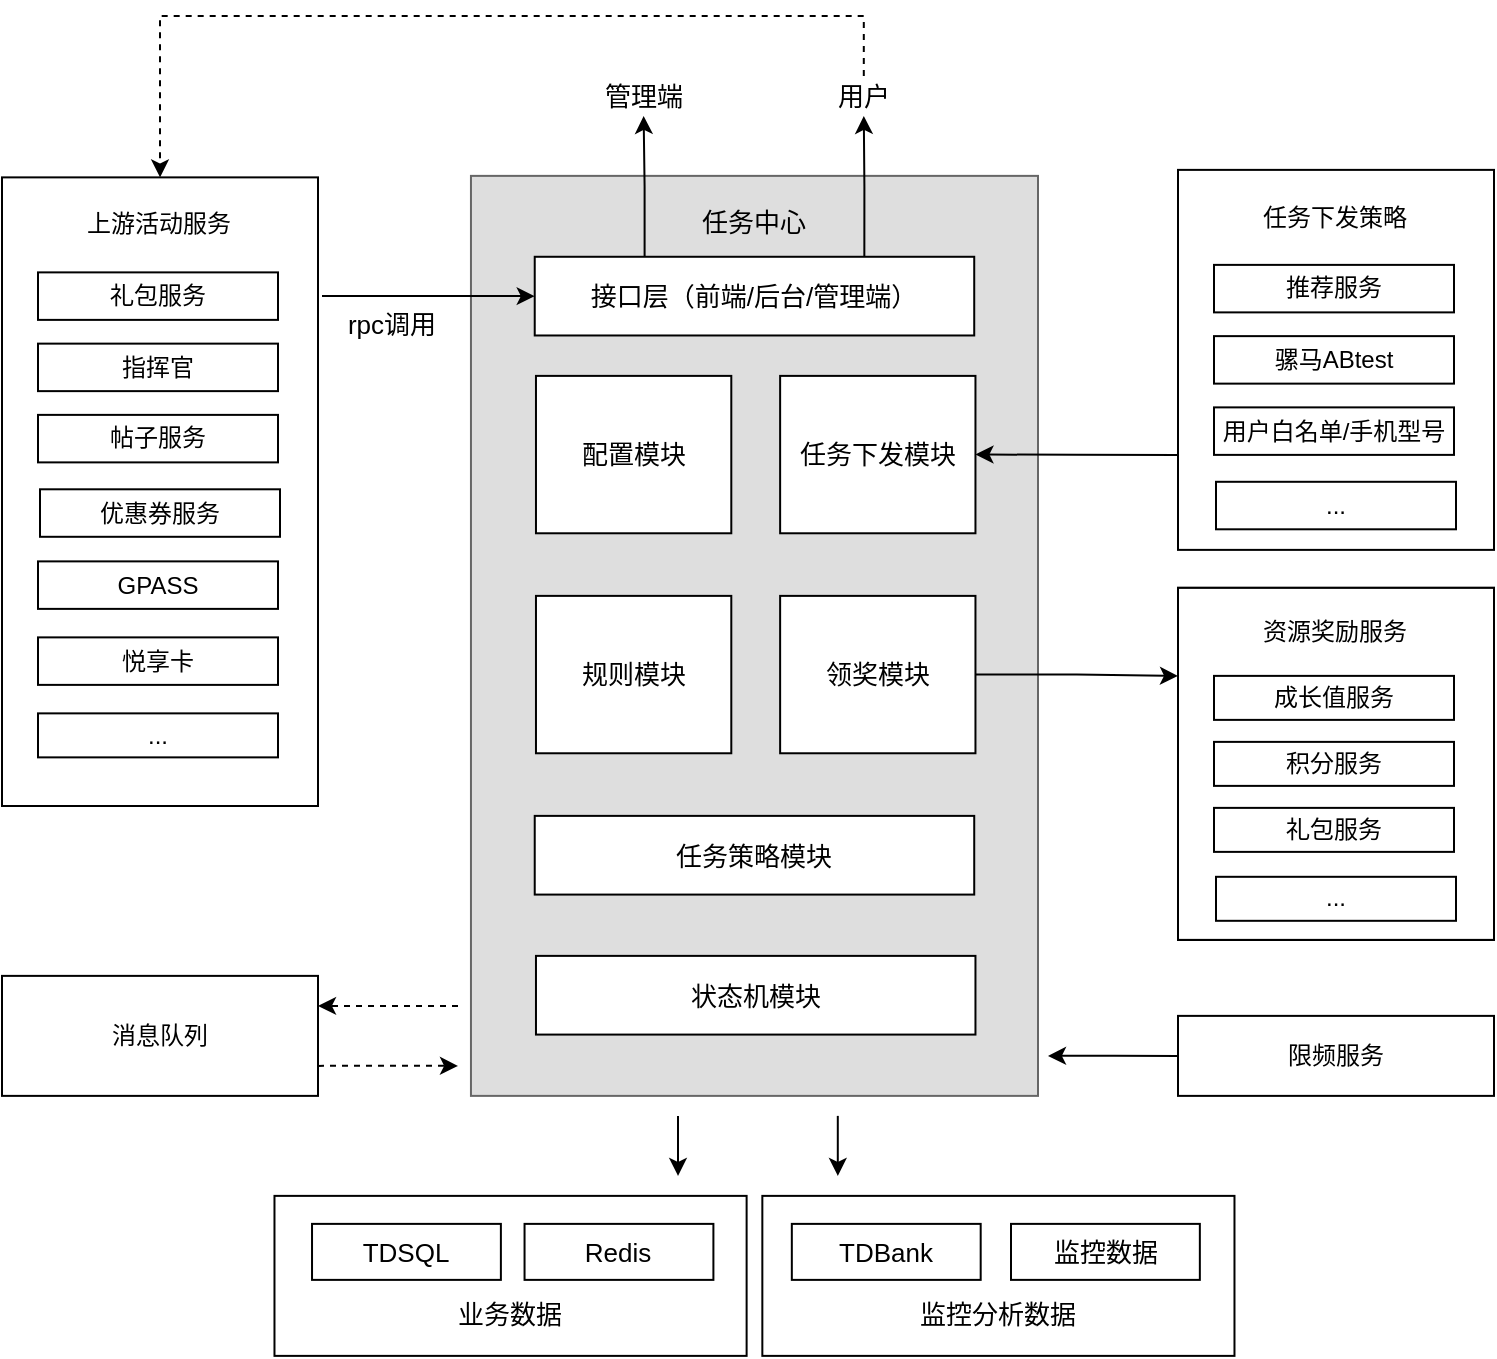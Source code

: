 <mxfile version="13.8.5" type="github">
  <diagram id="fUlSVY1tBTceYShjnSN3" name="第 1 页">
    <mxGraphModel dx="2500" dy="2065" grid="1" gridSize="10" guides="1" tooltips="1" connect="1" arrows="1" fold="1" page="1" pageScale="1" pageWidth="827" pageHeight="1169" math="0" shadow="0">
      <root>
        <mxCell id="0" />
        <mxCell id="1" parent="0" />
        <mxCell id="FoiQt1KAuYYiKZtzM87P-15" value="" style="group" vertex="1" connectable="0" parent="1">
          <mxGeometry x="-132" y="200.94" width="158" height="176" as="geometry" />
        </mxCell>
        <mxCell id="FoiQt1KAuYYiKZtzM87P-13" value="" style="rounded=0;whiteSpace=wrap;html=1;" vertex="1" parent="FoiQt1KAuYYiKZtzM87P-15">
          <mxGeometry width="158" height="176" as="geometry" />
        </mxCell>
        <mxCell id="FoiQt1KAuYYiKZtzM87P-8" value="成长值服务" style="rounded=0;whiteSpace=wrap;html=1;" vertex="1" parent="FoiQt1KAuYYiKZtzM87P-15">
          <mxGeometry x="18" y="44" width="120" height="22" as="geometry" />
        </mxCell>
        <mxCell id="FoiQt1KAuYYiKZtzM87P-9" value="积分服务" style="rounded=0;whiteSpace=wrap;html=1;" vertex="1" parent="FoiQt1KAuYYiKZtzM87P-15">
          <mxGeometry x="18" y="77" width="120" height="22" as="geometry" />
        </mxCell>
        <mxCell id="FoiQt1KAuYYiKZtzM87P-10" value="礼包服务" style="rounded=0;whiteSpace=wrap;html=1;" vertex="1" parent="FoiQt1KAuYYiKZtzM87P-15">
          <mxGeometry x="18" y="110" width="120" height="22" as="geometry" />
        </mxCell>
        <mxCell id="FoiQt1KAuYYiKZtzM87P-11" value="资源奖励服务" style="text;html=1;strokeColor=none;fillColor=none;align=center;verticalAlign=middle;whiteSpace=wrap;rounded=0;" vertex="1" parent="FoiQt1KAuYYiKZtzM87P-15">
          <mxGeometry x="36.5" y="14.667" width="83" height="14.667" as="geometry" />
        </mxCell>
        <mxCell id="FoiQt1KAuYYiKZtzM87P-14" value="..." style="rounded=0;whiteSpace=wrap;html=1;" vertex="1" parent="FoiQt1KAuYYiKZtzM87P-15">
          <mxGeometry x="19" y="144.467" width="120" height="22" as="geometry" />
        </mxCell>
        <mxCell id="FoiQt1KAuYYiKZtzM87P-73" value="" style="group" vertex="1" connectable="0" parent="FoiQt1KAuYYiKZtzM87P-15">
          <mxGeometry width="158" height="176" as="geometry" />
        </mxCell>
        <mxCell id="FoiQt1KAuYYiKZtzM87P-74" value="" style="rounded=0;whiteSpace=wrap;html=1;" vertex="1" parent="FoiQt1KAuYYiKZtzM87P-73">
          <mxGeometry width="158" height="176" as="geometry" />
        </mxCell>
        <mxCell id="FoiQt1KAuYYiKZtzM87P-75" value="成长值服务" style="rounded=0;whiteSpace=wrap;html=1;" vertex="1" parent="FoiQt1KAuYYiKZtzM87P-73">
          <mxGeometry x="18" y="44" width="120" height="22" as="geometry" />
        </mxCell>
        <mxCell id="FoiQt1KAuYYiKZtzM87P-76" value="积分服务" style="rounded=0;whiteSpace=wrap;html=1;" vertex="1" parent="FoiQt1KAuYYiKZtzM87P-73">
          <mxGeometry x="18" y="77" width="120" height="22" as="geometry" />
        </mxCell>
        <mxCell id="FoiQt1KAuYYiKZtzM87P-77" value="礼包服务" style="rounded=0;whiteSpace=wrap;html=1;" vertex="1" parent="FoiQt1KAuYYiKZtzM87P-73">
          <mxGeometry x="18" y="110" width="120" height="22" as="geometry" />
        </mxCell>
        <mxCell id="FoiQt1KAuYYiKZtzM87P-78" value="资源奖励服务" style="text;html=1;strokeColor=none;fillColor=none;align=center;verticalAlign=middle;whiteSpace=wrap;rounded=0;" vertex="1" parent="FoiQt1KAuYYiKZtzM87P-73">
          <mxGeometry x="36.5" y="14.667" width="83" height="14.667" as="geometry" />
        </mxCell>
        <mxCell id="FoiQt1KAuYYiKZtzM87P-79" value="..." style="rounded=0;whiteSpace=wrap;html=1;" vertex="1" parent="FoiQt1KAuYYiKZtzM87P-73">
          <mxGeometry x="19" y="144.467" width="120" height="22" as="geometry" />
        </mxCell>
        <mxCell id="FoiQt1KAuYYiKZtzM87P-80" value="" style="group" vertex="1" connectable="0" parent="FoiQt1KAuYYiKZtzM87P-73">
          <mxGeometry width="158" height="176" as="geometry" />
        </mxCell>
        <mxCell id="FoiQt1KAuYYiKZtzM87P-81" value="" style="rounded=0;whiteSpace=wrap;html=1;" vertex="1" parent="FoiQt1KAuYYiKZtzM87P-80">
          <mxGeometry width="158" height="176" as="geometry" />
        </mxCell>
        <mxCell id="FoiQt1KAuYYiKZtzM87P-82" value="成长值服务" style="rounded=0;whiteSpace=wrap;html=1;" vertex="1" parent="FoiQt1KAuYYiKZtzM87P-80">
          <mxGeometry x="18" y="44" width="120" height="22" as="geometry" />
        </mxCell>
        <mxCell id="FoiQt1KAuYYiKZtzM87P-83" value="积分服务" style="rounded=0;whiteSpace=wrap;html=1;" vertex="1" parent="FoiQt1KAuYYiKZtzM87P-80">
          <mxGeometry x="18" y="77" width="120" height="22" as="geometry" />
        </mxCell>
        <mxCell id="FoiQt1KAuYYiKZtzM87P-84" value="礼包服务" style="rounded=0;whiteSpace=wrap;html=1;" vertex="1" parent="FoiQt1KAuYYiKZtzM87P-80">
          <mxGeometry x="18" y="110" width="120" height="22" as="geometry" />
        </mxCell>
        <mxCell id="FoiQt1KAuYYiKZtzM87P-85" value="资源奖励服务" style="text;html=1;strokeColor=none;fillColor=none;align=center;verticalAlign=middle;whiteSpace=wrap;rounded=0;" vertex="1" parent="FoiQt1KAuYYiKZtzM87P-80">
          <mxGeometry x="36.5" y="14.667" width="83" height="14.667" as="geometry" />
        </mxCell>
        <mxCell id="FoiQt1KAuYYiKZtzM87P-86" value="..." style="rounded=0;whiteSpace=wrap;html=1;" vertex="1" parent="FoiQt1KAuYYiKZtzM87P-80">
          <mxGeometry x="19" y="144.467" width="120" height="22" as="geometry" />
        </mxCell>
        <mxCell id="FoiQt1KAuYYiKZtzM87P-22" value="" style="group" vertex="1" connectable="0" parent="1">
          <mxGeometry x="-132" y="-8.06" width="158" height="190" as="geometry" />
        </mxCell>
        <mxCell id="FoiQt1KAuYYiKZtzM87P-23" value="" style="rounded=0;whiteSpace=wrap;html=1;" vertex="1" parent="FoiQt1KAuYYiKZtzM87P-22">
          <mxGeometry width="158" height="190" as="geometry" />
        </mxCell>
        <mxCell id="FoiQt1KAuYYiKZtzM87P-24" value="推荐服务" style="rounded=0;whiteSpace=wrap;html=1;" vertex="1" parent="FoiQt1KAuYYiKZtzM87P-22">
          <mxGeometry x="18" y="47.5" width="120" height="23.75" as="geometry" />
        </mxCell>
        <mxCell id="FoiQt1KAuYYiKZtzM87P-25" value="骡马ABtest" style="rounded=0;whiteSpace=wrap;html=1;" vertex="1" parent="FoiQt1KAuYYiKZtzM87P-22">
          <mxGeometry x="18" y="83.125" width="120" height="23.75" as="geometry" />
        </mxCell>
        <mxCell id="FoiQt1KAuYYiKZtzM87P-26" value="用户白名单/手机型号" style="rounded=0;whiteSpace=wrap;html=1;" vertex="1" parent="FoiQt1KAuYYiKZtzM87P-22">
          <mxGeometry x="18" y="118.75" width="120" height="23.75" as="geometry" />
        </mxCell>
        <mxCell id="FoiQt1KAuYYiKZtzM87P-27" value="任务下发策略" style="text;html=1;strokeColor=none;fillColor=none;align=center;verticalAlign=middle;whiteSpace=wrap;rounded=0;" vertex="1" parent="FoiQt1KAuYYiKZtzM87P-22">
          <mxGeometry x="36.5" y="15.833" width="83" height="15.833" as="geometry" />
        </mxCell>
        <mxCell id="FoiQt1KAuYYiKZtzM87P-28" value="..." style="rounded=0;whiteSpace=wrap;html=1;" vertex="1" parent="FoiQt1KAuYYiKZtzM87P-22">
          <mxGeometry x="19" y="155.958" width="120" height="23.75" as="geometry" />
        </mxCell>
        <mxCell id="FoiQt1KAuYYiKZtzM87P-20" value="" style="rounded=0;whiteSpace=wrap;html=1;fontSize=13;strokeColor=#666666;fontColor=#333333;fillColor=#DEDEDE;" vertex="1" parent="1">
          <mxGeometry x="-485.52" y="-5.06" width="283.52" height="460" as="geometry" />
        </mxCell>
        <mxCell id="FoiQt1KAuYYiKZtzM87P-2" value="任务下发模块" style="rounded=0;whiteSpace=wrap;html=1;fontSize=13;" vertex="1" parent="1">
          <mxGeometry x="-330.934" y="94.945" width="97.664" height="78.696" as="geometry" />
        </mxCell>
        <mxCell id="FoiQt1KAuYYiKZtzM87P-3" value="状态机模块" style="rounded=0;whiteSpace=wrap;html=1;fontSize=13;" vertex="1" parent="1">
          <mxGeometry x="-453.013" y="384.939" width="219.743" height="39.348" as="geometry" />
        </mxCell>
        <mxCell id="FoiQt1KAuYYiKZtzM87P-4" value="配置模块" style="rounded=0;whiteSpace=wrap;html=1;fontSize=13;" vertex="1" parent="1">
          <mxGeometry x="-453.013" y="94.945" width="97.664" height="78.696" as="geometry" />
        </mxCell>
        <mxCell id="FoiQt1KAuYYiKZtzM87P-31" style="edgeStyle=orthogonalEdgeStyle;rounded=0;orthogonalLoop=1;jettySize=auto;html=1;exitX=1;exitY=0.5;exitDx=0;exitDy=0;entryX=0;entryY=0.25;entryDx=0;entryDy=0;fontSize=13;" edge="1" parent="1" source="FoiQt1KAuYYiKZtzM87P-5" target="FoiQt1KAuYYiKZtzM87P-13">
          <mxGeometry relative="1" as="geometry" />
        </mxCell>
        <mxCell id="FoiQt1KAuYYiKZtzM87P-5" value="领奖模块" style="rounded=0;whiteSpace=wrap;html=1;fontSize=13;" vertex="1" parent="1">
          <mxGeometry x="-330.934" y="204.942" width="97.664" height="78.696" as="geometry" />
        </mxCell>
        <mxCell id="FoiQt1KAuYYiKZtzM87P-6" value="规则模块" style="rounded=0;whiteSpace=wrap;html=1;fontSize=13;" vertex="1" parent="1">
          <mxGeometry x="-453.013" y="204.942" width="97.664" height="78.696" as="geometry" />
        </mxCell>
        <mxCell id="FoiQt1KAuYYiKZtzM87P-7" value="任务策略模块" style="rounded=0;whiteSpace=wrap;html=1;fontSize=13;" vertex="1" parent="1">
          <mxGeometry x="-453.633" y="314.94" width="219.743" height="39.348" as="geometry" />
        </mxCell>
        <mxCell id="FoiQt1KAuYYiKZtzM87P-17" value="任务中心" style="text;html=1;strokeColor=none;fillColor=none;align=center;verticalAlign=middle;whiteSpace=wrap;rounded=0;fontSize=13;" vertex="1" parent="1">
          <mxGeometry x="-376.96" y="4.94" width="66.4" height="26.23" as="geometry" />
        </mxCell>
        <mxCell id="FoiQt1KAuYYiKZtzM87P-59" style="edgeStyle=orthogonalEdgeStyle;rounded=0;orthogonalLoop=1;jettySize=auto;html=1;exitX=0.5;exitY=0;exitDx=0;exitDy=0;entryX=0.5;entryY=0;entryDx=0;entryDy=0;dashed=1;fontSize=13;" edge="1" parent="1" source="FoiQt1KAuYYiKZtzM87P-32" target="FoiQt1KAuYYiKZtzM87P-38">
          <mxGeometry relative="1" as="geometry">
            <Array as="points">
              <mxPoint x="-289" y="-85" />
              <mxPoint x="-641" y="-85" />
            </Array>
          </mxGeometry>
        </mxCell>
        <mxCell id="FoiQt1KAuYYiKZtzM87P-32" value="用户" style="text;html=1;strokeColor=none;fillColor=none;align=center;verticalAlign=middle;whiteSpace=wrap;rounded=0;fontSize=13;" vertex="1" parent="1">
          <mxGeometry x="-309.1" y="-55.06" width="40" height="20" as="geometry" />
        </mxCell>
        <mxCell id="FoiQt1KAuYYiKZtzM87P-34" value="管理端" style="text;html=1;strokeColor=none;fillColor=none;align=center;verticalAlign=middle;whiteSpace=wrap;rounded=0;fontSize=13;" vertex="1" parent="1">
          <mxGeometry x="-423.09" y="-55.06" width="47.82" height="20" as="geometry" />
        </mxCell>
        <mxCell id="FoiQt1KAuYYiKZtzM87P-38" value="" style="rounded=0;whiteSpace=wrap;html=1;" vertex="1" parent="1">
          <mxGeometry x="-720" y="-4.31" width="158" height="314.31" as="geometry" />
        </mxCell>
        <mxCell id="FoiQt1KAuYYiKZtzM87P-39" value="礼包服务" style="rounded=0;whiteSpace=wrap;html=1;" vertex="1" parent="1">
          <mxGeometry x="-702" y="43.19" width="120" height="23.75" as="geometry" />
        </mxCell>
        <mxCell id="FoiQt1KAuYYiKZtzM87P-40" value="指挥官" style="rounded=0;whiteSpace=wrap;html=1;" vertex="1" parent="1">
          <mxGeometry x="-702" y="78.815" width="120" height="23.75" as="geometry" />
        </mxCell>
        <mxCell id="FoiQt1KAuYYiKZtzM87P-41" value="帖子服务" style="rounded=0;whiteSpace=wrap;html=1;" vertex="1" parent="1">
          <mxGeometry x="-702" y="114.44" width="120" height="23.75" as="geometry" />
        </mxCell>
        <mxCell id="FoiQt1KAuYYiKZtzM87P-42" value="上游活动服务" style="text;html=1;strokeColor=none;fillColor=none;align=center;verticalAlign=middle;whiteSpace=wrap;rounded=0;" vertex="1" parent="1">
          <mxGeometry x="-683.5" y="11.523" width="83" height="15.833" as="geometry" />
        </mxCell>
        <mxCell id="FoiQt1KAuYYiKZtzM87P-43" value="优惠券服务" style="rounded=0;whiteSpace=wrap;html=1;" vertex="1" parent="1">
          <mxGeometry x="-701" y="151.648" width="120" height="23.75" as="geometry" />
        </mxCell>
        <mxCell id="FoiQt1KAuYYiKZtzM87P-44" value="GPASS" style="rounded=0;whiteSpace=wrap;html=1;" vertex="1" parent="1">
          <mxGeometry x="-702" y="187.688" width="120" height="23.75" as="geometry" />
        </mxCell>
        <mxCell id="FoiQt1KAuYYiKZtzM87P-45" value="悦享卡" style="rounded=0;whiteSpace=wrap;html=1;" vertex="1" parent="1">
          <mxGeometry x="-702" y="225.688" width="120" height="23.75" as="geometry" />
        </mxCell>
        <mxCell id="FoiQt1KAuYYiKZtzM87P-53" value="..." style="rounded=0;whiteSpace=wrap;html=1;" vertex="1" parent="1">
          <mxGeometry x="-702" y="263.687" width="120" height="22" as="geometry" />
        </mxCell>
        <mxCell id="FoiQt1KAuYYiKZtzM87P-55" value="" style="endArrow=classic;html=1;fontSize=13;entryX=0;entryY=0.5;entryDx=0;entryDy=0;" edge="1" parent="1" target="FoiQt1KAuYYiKZtzM87P-112">
          <mxGeometry width="50" height="50" relative="1" as="geometry">
            <mxPoint x="-560" y="55" as="sourcePoint" />
            <mxPoint x="-492" y="145.94" as="targetPoint" />
          </mxGeometry>
        </mxCell>
        <mxCell id="FoiQt1KAuYYiKZtzM87P-56" value="rpc调用" style="text;html=1;strokeColor=none;fillColor=none;align=center;verticalAlign=middle;whiteSpace=wrap;rounded=0;fontSize=13;" vertex="1" parent="1">
          <mxGeometry x="-550" y="58.82" width="50" height="20" as="geometry" />
        </mxCell>
        <mxCell id="FoiQt1KAuYYiKZtzM87P-68" style="edgeStyle=orthogonalEdgeStyle;rounded=0;orthogonalLoop=1;jettySize=auto;html=1;exitX=1;exitY=0.75;exitDx=0;exitDy=0;dashed=1;fontSize=13;" edge="1" parent="1" source="FoiQt1KAuYYiKZtzM87P-65">
          <mxGeometry relative="1" as="geometry">
            <mxPoint x="-492" y="439.94" as="targetPoint" />
          </mxGeometry>
        </mxCell>
        <mxCell id="FoiQt1KAuYYiKZtzM87P-65" value="消息队列" style="rounded=0;whiteSpace=wrap;html=1;" vertex="1" parent="1">
          <mxGeometry x="-720" y="394.94" width="158" height="60" as="geometry" />
        </mxCell>
        <mxCell id="FoiQt1KAuYYiKZtzM87P-67" value="" style="endArrow=classic;html=1;dashed=1;fontSize=13;entryX=1;entryY=0.25;entryDx=0;entryDy=0;" edge="1" parent="1" target="FoiQt1KAuYYiKZtzM87P-65">
          <mxGeometry width="50" height="50" relative="1" as="geometry">
            <mxPoint x="-492" y="409.94" as="sourcePoint" />
            <mxPoint x="-542" y="324.94" as="targetPoint" />
          </mxGeometry>
        </mxCell>
        <mxCell id="FoiQt1KAuYYiKZtzM87P-69" style="edgeStyle=orthogonalEdgeStyle;rounded=0;orthogonalLoop=1;jettySize=auto;html=1;exitX=0;exitY=0.75;exitDx=0;exitDy=0;fontSize=13;" edge="1" parent="1" source="FoiQt1KAuYYiKZtzM87P-23" target="FoiQt1KAuYYiKZtzM87P-2">
          <mxGeometry relative="1" as="geometry" />
        </mxCell>
        <mxCell id="FoiQt1KAuYYiKZtzM87P-88" style="edgeStyle=orthogonalEdgeStyle;rounded=0;orthogonalLoop=1;jettySize=auto;html=1;exitX=0;exitY=0.5;exitDx=0;exitDy=0;fontSize=13;" edge="1" parent="1" source="FoiQt1KAuYYiKZtzM87P-87">
          <mxGeometry relative="1" as="geometry">
            <mxPoint x="-197" y="434.94" as="targetPoint" />
          </mxGeometry>
        </mxCell>
        <mxCell id="FoiQt1KAuYYiKZtzM87P-87" value="限频服务" style="rounded=0;whiteSpace=wrap;html=1;" vertex="1" parent="1">
          <mxGeometry x="-132" y="414.94" width="158" height="40" as="geometry" />
        </mxCell>
        <mxCell id="FoiQt1KAuYYiKZtzM87P-71" value="" style="rounded=0;whiteSpace=wrap;html=1;fontSize=13;" vertex="1" parent="1">
          <mxGeometry x="-339.83" y="504.94" width="236.07" height="80" as="geometry" />
        </mxCell>
        <mxCell id="FoiQt1KAuYYiKZtzM87P-70" value="" style="rounded=0;whiteSpace=wrap;html=1;fontSize=13;" vertex="1" parent="1">
          <mxGeometry x="-583.76" y="504.94" width="236.07" height="80" as="geometry" />
        </mxCell>
        <mxCell id="FoiQt1KAuYYiKZtzM87P-60" value="TDSQL" style="rounded=0;whiteSpace=wrap;html=1;fontSize=13;" vertex="1" parent="1">
          <mxGeometry x="-564.985" y="518.94" width="94.426" height="28" as="geometry" />
        </mxCell>
        <mxCell id="FoiQt1KAuYYiKZtzM87P-61" value="Redis" style="rounded=0;whiteSpace=wrap;html=1;fontSize=13;" vertex="1" parent="1">
          <mxGeometry x="-458.724" y="518.94" width="94.426" height="28" as="geometry" />
        </mxCell>
        <mxCell id="FoiQt1KAuYYiKZtzM87P-62" value="TDBank" style="rounded=0;whiteSpace=wrap;html=1;fontSize=13;" vertex="1" parent="1">
          <mxGeometry x="-325.087" y="518.94" width="94.426" height="28" as="geometry" />
        </mxCell>
        <mxCell id="FoiQt1KAuYYiKZtzM87P-72" value="监控数据" style="rounded=0;whiteSpace=wrap;html=1;fontSize=13;" vertex="1" parent="1">
          <mxGeometry x="-215.498" y="518.94" width="94.426" height="28" as="geometry" />
        </mxCell>
        <mxCell id="FoiQt1KAuYYiKZtzM87P-89" value="业务数据" style="text;html=1;strokeColor=none;fillColor=none;align=center;verticalAlign=middle;whiteSpace=wrap;rounded=0;fontSize=13;" vertex="1" parent="1">
          <mxGeometry x="-503.51" y="557.44" width="75.57" height="14" as="geometry" />
        </mxCell>
        <mxCell id="FoiQt1KAuYYiKZtzM87P-90" value="监控分析数据" style="text;html=1;strokeColor=none;fillColor=none;align=center;verticalAlign=middle;whiteSpace=wrap;rounded=0;fontSize=13;" vertex="1" parent="1">
          <mxGeometry x="-261.55" y="557.44" width="79.51" height="14" as="geometry" />
        </mxCell>
        <mxCell id="FoiQt1KAuYYiKZtzM87P-93" value="" style="endArrow=classic;html=1;fontSize=11;" edge="1" parent="1">
          <mxGeometry width="50" height="50" relative="1" as="geometry">
            <mxPoint x="-382" y="464.94" as="sourcePoint" />
            <mxPoint x="-382" y="494.94" as="targetPoint" />
          </mxGeometry>
        </mxCell>
        <mxCell id="FoiQt1KAuYYiKZtzM87P-94" value="" style="endArrow=classic;html=1;fontSize=11;" edge="1" parent="1">
          <mxGeometry width="50" height="50" relative="1" as="geometry">
            <mxPoint x="-302.1" y="464.94" as="sourcePoint" />
            <mxPoint x="-302.1" y="494.94" as="targetPoint" />
          </mxGeometry>
        </mxCell>
        <mxCell id="FoiQt1KAuYYiKZtzM87P-113" style="edgeStyle=orthogonalEdgeStyle;rounded=0;orthogonalLoop=1;jettySize=auto;html=1;exitX=0.75;exitY=0;exitDx=0;exitDy=0;entryX=0.5;entryY=1;entryDx=0;entryDy=0;fontSize=11;" edge="1" parent="1" source="FoiQt1KAuYYiKZtzM87P-112" target="FoiQt1KAuYYiKZtzM87P-32">
          <mxGeometry relative="1" as="geometry" />
        </mxCell>
        <mxCell id="FoiQt1KAuYYiKZtzM87P-114" style="edgeStyle=orthogonalEdgeStyle;rounded=0;orthogonalLoop=1;jettySize=auto;html=1;exitX=0.25;exitY=0;exitDx=0;exitDy=0;entryX=0.5;entryY=1;entryDx=0;entryDy=0;fontSize=11;" edge="1" parent="1" source="FoiQt1KAuYYiKZtzM87P-112" target="FoiQt1KAuYYiKZtzM87P-34">
          <mxGeometry relative="1" as="geometry" />
        </mxCell>
        <mxCell id="FoiQt1KAuYYiKZtzM87P-112" value="接口层（前端/后台/管理端）" style="rounded=0;whiteSpace=wrap;html=1;fontSize=13;" vertex="1" parent="1">
          <mxGeometry x="-453.633" y="35.39" width="219.743" height="39.348" as="geometry" />
        </mxCell>
      </root>
    </mxGraphModel>
  </diagram>
</mxfile>
